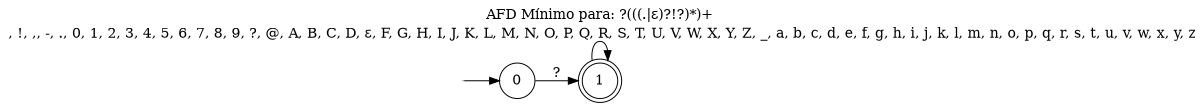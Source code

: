 digraph automata {
    rankdir=LR;
    size="8,5";
    label="AFD Mínimo para: \?(((.|ε)?!?)*)+";
    labelloc="t";
    node [shape = circle];

    node [shape = doublecircle]; "1";

    node [shape = circle];
    start [shape=point, width=0];
    start -> "0";

    "0" -> "1" [label="?"];
    "1" -> "1" [label=" , !, ,, -, ., 0, 1, 2, 3, 4, 5, 6, 7, 8, 9, ?, @, A, B, C, D, ε, F, G, H, I, J, K, L, M, N, O, P, Q, R, S, T, U, V, W, X, Y, Z, _, a, b, c, d, e, f, g, h, i, j, k, l, m, n, o, p, q, r, s, t, u, v, w, x, y, z"];
}